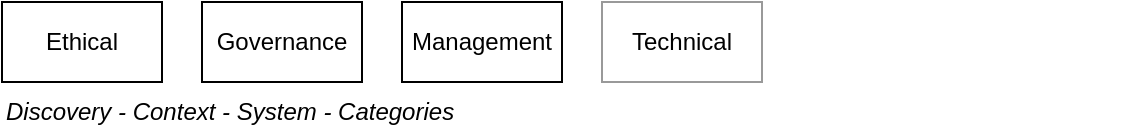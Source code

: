 <mxfile version="18.0.2" type="google"><diagram id="KqmIeNY6QUs-9qdEt1Tw" name="Page-1"><mxGraphModel grid="1" page="1" gridSize="10" guides="1" tooltips="1" connect="1" arrows="1" fold="1" pageScale="1" pageWidth="827" pageHeight="1169" math="0" shadow="0"><root><mxCell id="0"/><mxCell id="1" parent="0"/><mxCell id="ekH4Fc_k1pflN5SM7WCC-1" value="Ethical" style="rounded=0;whiteSpace=wrap;html=1;" vertex="1" parent="1"><mxGeometry x="120" y="120" width="80" height="40" as="geometry"/></mxCell><mxCell id="ekH4Fc_k1pflN5SM7WCC-2" value="Governance" style="rounded=0;whiteSpace=wrap;html=1;" vertex="1" parent="1"><mxGeometry x="220" y="120" width="80" height="40" as="geometry"/></mxCell><mxCell id="ekH4Fc_k1pflN5SM7WCC-3" value="Management" style="rounded=0;whiteSpace=wrap;html=1;" vertex="1" parent="1"><mxGeometry x="320" y="120" width="80" height="40" as="geometry"/></mxCell><mxCell id="ekH4Fc_k1pflN5SM7WCC-4" value="Technical" style="rounded=0;whiteSpace=wrap;html=1;strokeColor=#999999;" vertex="1" parent="1"><mxGeometry x="420" y="120" width="80" height="40" as="geometry"/></mxCell><mxCell id="ekH4Fc_k1pflN5SM7WCC-5" value="Discovery - Context - System - Categories" style="text;html=1;strokeColor=none;fillColor=none;align=left;verticalAlign=middle;whiteSpace=wrap;rounded=0;fontStyle=2" vertex="1" parent="1"><mxGeometry x="120" y="170" width="560" height="10" as="geometry"/></mxCell></root></mxGraphModel></diagram></mxfile>
